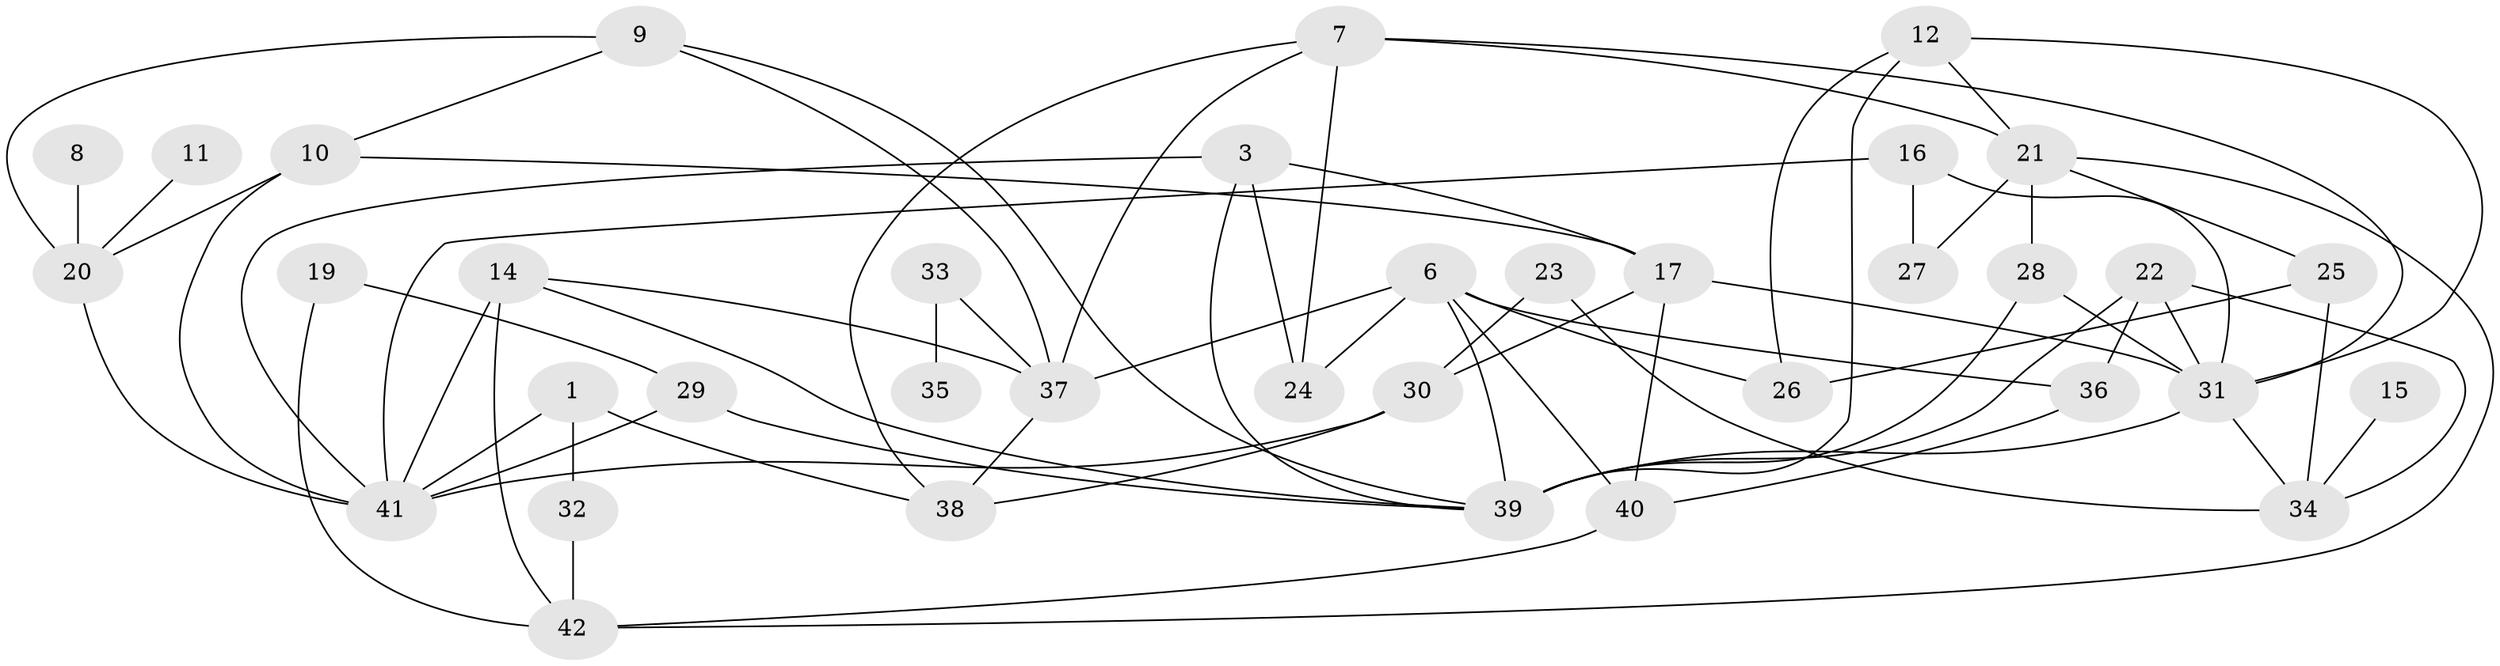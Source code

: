 // original degree distribution, {3: 0.25, 4: 0.14423076923076922, 1: 0.21153846153846154, 2: 0.20192307692307693, 5: 0.10576923076923077, 0: 0.038461538461538464, 6: 0.038461538461538464, 7: 0.009615384615384616}
// Generated by graph-tools (version 1.1) at 2025/35/03/04/25 23:35:43]
// undirected, 37 vertices, 71 edges
graph export_dot {
  node [color=gray90,style=filled];
  1;
  3;
  6;
  7;
  8;
  9;
  10;
  11;
  12;
  14;
  15;
  16;
  17;
  19;
  20;
  21;
  22;
  23;
  24;
  25;
  26;
  27;
  28;
  29;
  30;
  31;
  32;
  33;
  34;
  35;
  36;
  37;
  38;
  39;
  40;
  41;
  42;
  1 -- 32 [weight=1.0];
  1 -- 38 [weight=1.0];
  1 -- 41 [weight=1.0];
  3 -- 17 [weight=1.0];
  3 -- 24 [weight=1.0];
  3 -- 39 [weight=1.0];
  3 -- 41 [weight=1.0];
  6 -- 24 [weight=3.0];
  6 -- 26 [weight=1.0];
  6 -- 36 [weight=1.0];
  6 -- 37 [weight=1.0];
  6 -- 39 [weight=1.0];
  6 -- 40 [weight=1.0];
  7 -- 21 [weight=1.0];
  7 -- 24 [weight=1.0];
  7 -- 31 [weight=1.0];
  7 -- 37 [weight=1.0];
  7 -- 38 [weight=1.0];
  8 -- 20 [weight=1.0];
  9 -- 10 [weight=1.0];
  9 -- 20 [weight=1.0];
  9 -- 37 [weight=1.0];
  9 -- 39 [weight=1.0];
  10 -- 17 [weight=1.0];
  10 -- 20 [weight=1.0];
  10 -- 41 [weight=2.0];
  11 -- 20 [weight=1.0];
  12 -- 21 [weight=1.0];
  12 -- 26 [weight=1.0];
  12 -- 31 [weight=1.0];
  12 -- 39 [weight=1.0];
  14 -- 37 [weight=1.0];
  14 -- 39 [weight=1.0];
  14 -- 41 [weight=2.0];
  14 -- 42 [weight=1.0];
  15 -- 34 [weight=1.0];
  16 -- 27 [weight=1.0];
  16 -- 31 [weight=1.0];
  16 -- 41 [weight=1.0];
  17 -- 30 [weight=1.0];
  17 -- 31 [weight=1.0];
  17 -- 40 [weight=1.0];
  19 -- 29 [weight=1.0];
  19 -- 42 [weight=1.0];
  20 -- 41 [weight=1.0];
  21 -- 25 [weight=1.0];
  21 -- 27 [weight=2.0];
  21 -- 28 [weight=1.0];
  21 -- 42 [weight=1.0];
  22 -- 31 [weight=1.0];
  22 -- 34 [weight=2.0];
  22 -- 36 [weight=1.0];
  22 -- 39 [weight=1.0];
  23 -- 30 [weight=1.0];
  23 -- 34 [weight=2.0];
  25 -- 26 [weight=1.0];
  25 -- 34 [weight=1.0];
  28 -- 31 [weight=1.0];
  28 -- 39 [weight=1.0];
  29 -- 39 [weight=1.0];
  29 -- 41 [weight=2.0];
  30 -- 38 [weight=1.0];
  30 -- 41 [weight=2.0];
  31 -- 34 [weight=1.0];
  31 -- 39 [weight=1.0];
  32 -- 42 [weight=1.0];
  33 -- 35 [weight=1.0];
  33 -- 37 [weight=1.0];
  36 -- 40 [weight=1.0];
  37 -- 38 [weight=1.0];
  40 -- 42 [weight=1.0];
}
